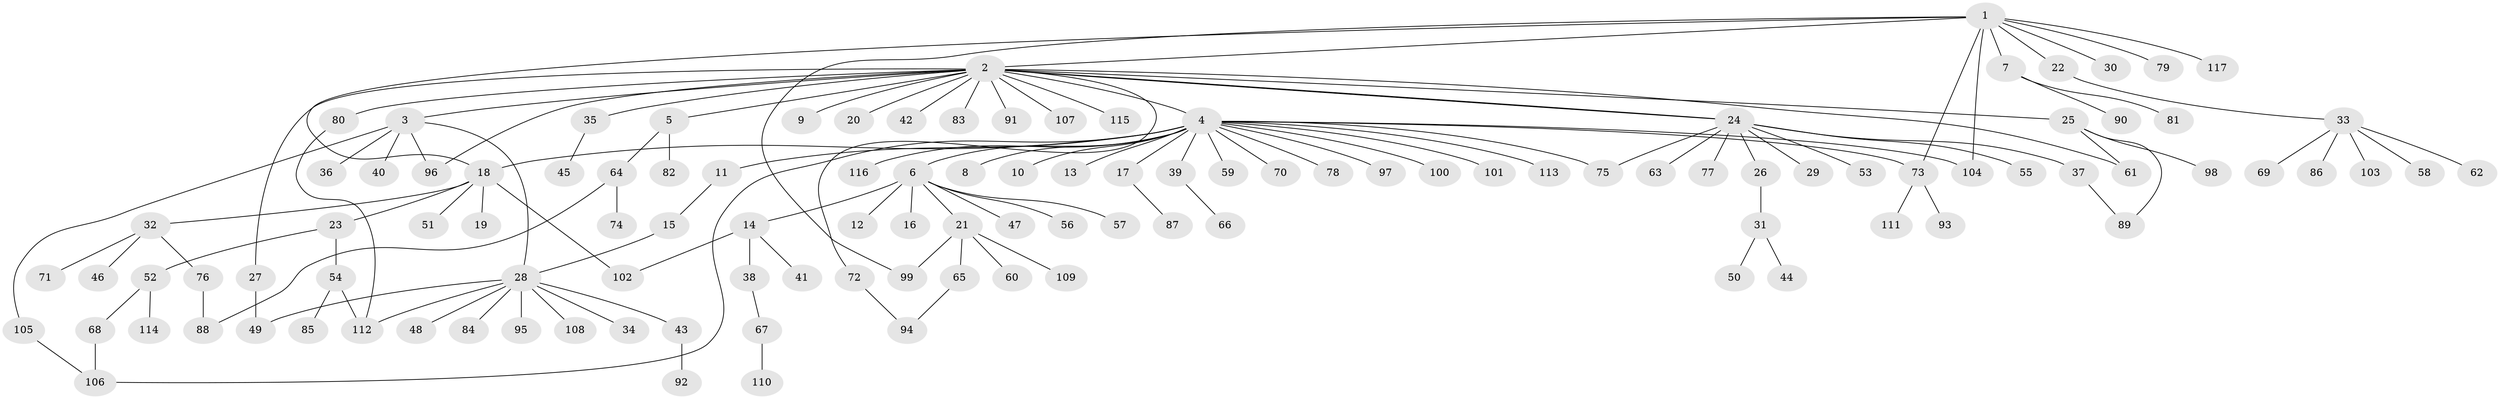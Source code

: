 // coarse degree distribution, {1: 0.8260869565217391, 2: 0.08695652173913043, 20: 0.043478260869565216, 4: 0.021739130434782608, 6: 0.021739130434782608}
// Generated by graph-tools (version 1.1) at 2025/51/03/04/25 21:51:26]
// undirected, 117 vertices, 134 edges
graph export_dot {
graph [start="1"]
  node [color=gray90,style=filled];
  1;
  2;
  3;
  4;
  5;
  6;
  7;
  8;
  9;
  10;
  11;
  12;
  13;
  14;
  15;
  16;
  17;
  18;
  19;
  20;
  21;
  22;
  23;
  24;
  25;
  26;
  27;
  28;
  29;
  30;
  31;
  32;
  33;
  34;
  35;
  36;
  37;
  38;
  39;
  40;
  41;
  42;
  43;
  44;
  45;
  46;
  47;
  48;
  49;
  50;
  51;
  52;
  53;
  54;
  55;
  56;
  57;
  58;
  59;
  60;
  61;
  62;
  63;
  64;
  65;
  66;
  67;
  68;
  69;
  70;
  71;
  72;
  73;
  74;
  75;
  76;
  77;
  78;
  79;
  80;
  81;
  82;
  83;
  84;
  85;
  86;
  87;
  88;
  89;
  90;
  91;
  92;
  93;
  94;
  95;
  96;
  97;
  98;
  99;
  100;
  101;
  102;
  103;
  104;
  105;
  106;
  107;
  108;
  109;
  110;
  111;
  112;
  113;
  114;
  115;
  116;
  117;
  1 -- 2;
  1 -- 7;
  1 -- 18;
  1 -- 22;
  1 -- 30;
  1 -- 73;
  1 -- 79;
  1 -- 99;
  1 -- 104;
  1 -- 117;
  2 -- 3;
  2 -- 4;
  2 -- 5;
  2 -- 9;
  2 -- 20;
  2 -- 24;
  2 -- 24;
  2 -- 25;
  2 -- 27;
  2 -- 35;
  2 -- 42;
  2 -- 61;
  2 -- 72;
  2 -- 80;
  2 -- 83;
  2 -- 91;
  2 -- 96;
  2 -- 107;
  2 -- 115;
  3 -- 28;
  3 -- 36;
  3 -- 40;
  3 -- 96;
  3 -- 105;
  4 -- 6;
  4 -- 8;
  4 -- 10;
  4 -- 11;
  4 -- 13;
  4 -- 17;
  4 -- 18;
  4 -- 39;
  4 -- 59;
  4 -- 70;
  4 -- 73;
  4 -- 75;
  4 -- 78;
  4 -- 97;
  4 -- 100;
  4 -- 101;
  4 -- 104;
  4 -- 106;
  4 -- 113;
  4 -- 116;
  5 -- 64;
  5 -- 82;
  6 -- 12;
  6 -- 14;
  6 -- 16;
  6 -- 21;
  6 -- 47;
  6 -- 56;
  6 -- 57;
  7 -- 81;
  7 -- 90;
  11 -- 15;
  14 -- 38;
  14 -- 41;
  14 -- 102;
  15 -- 28;
  17 -- 87;
  18 -- 19;
  18 -- 23;
  18 -- 32;
  18 -- 51;
  18 -- 102;
  21 -- 60;
  21 -- 65;
  21 -- 99;
  21 -- 109;
  22 -- 33;
  23 -- 52;
  23 -- 54;
  24 -- 26;
  24 -- 29;
  24 -- 37;
  24 -- 53;
  24 -- 55;
  24 -- 63;
  24 -- 75;
  24 -- 77;
  25 -- 61;
  25 -- 89;
  25 -- 98;
  26 -- 31;
  27 -- 49;
  28 -- 34;
  28 -- 43;
  28 -- 48;
  28 -- 49;
  28 -- 84;
  28 -- 95;
  28 -- 108;
  28 -- 112;
  31 -- 44;
  31 -- 50;
  32 -- 46;
  32 -- 71;
  32 -- 76;
  33 -- 58;
  33 -- 62;
  33 -- 69;
  33 -- 86;
  33 -- 103;
  35 -- 45;
  37 -- 89;
  38 -- 67;
  39 -- 66;
  43 -- 92;
  52 -- 68;
  52 -- 114;
  54 -- 85;
  54 -- 112;
  64 -- 74;
  64 -- 88;
  65 -- 94;
  67 -- 110;
  68 -- 106;
  72 -- 94;
  73 -- 93;
  73 -- 111;
  76 -- 88;
  80 -- 112;
  105 -- 106;
}

